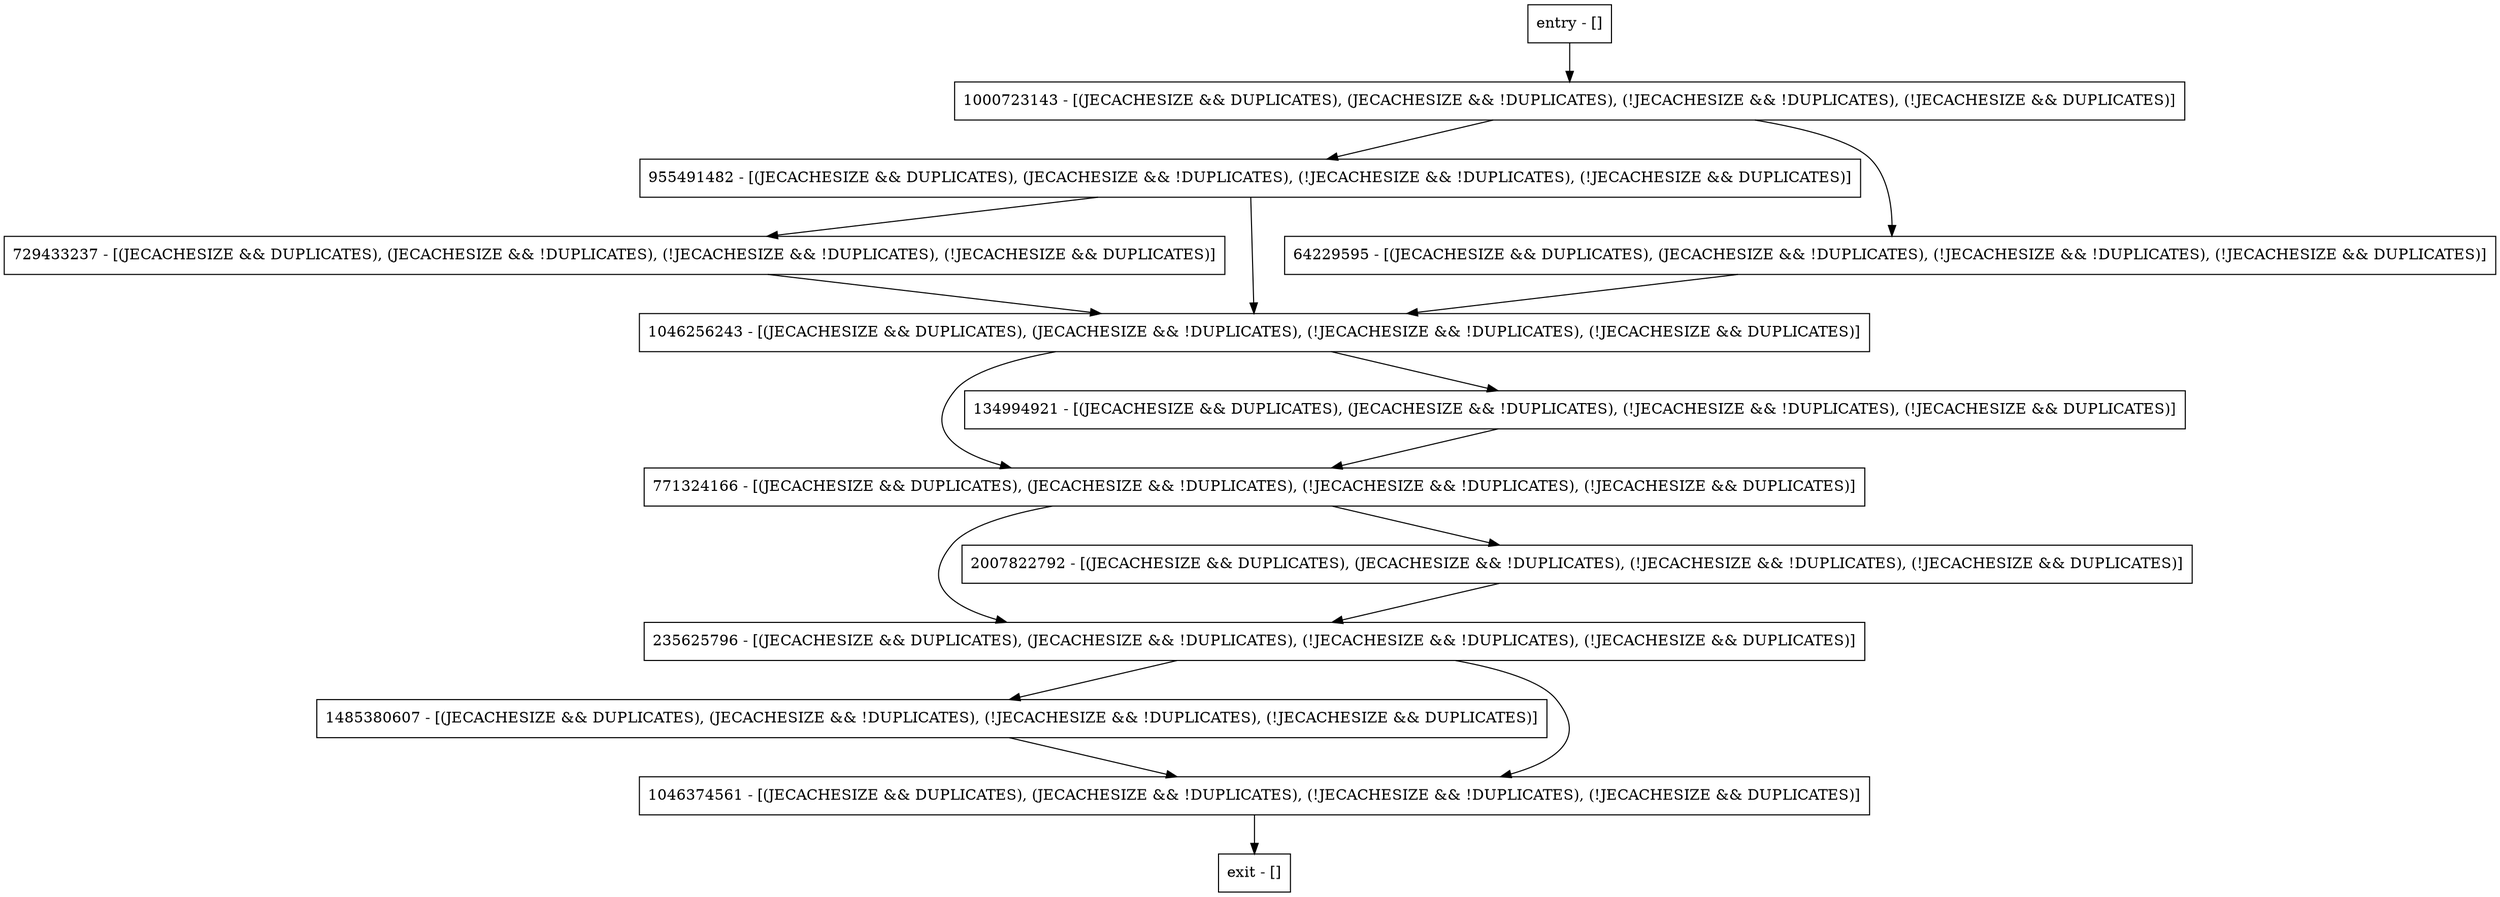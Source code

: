 digraph writeToLog {
node [shape=record];
955491482 [label="955491482 - [(JECACHESIZE && DUPLICATES), (JECACHESIZE && !DUPLICATES), (!JECACHESIZE && !DUPLICATES), (!JECACHESIZE && DUPLICATES)]"];
1485380607 [label="1485380607 - [(JECACHESIZE && DUPLICATES), (JECACHESIZE && !DUPLICATES), (!JECACHESIZE && !DUPLICATES), (!JECACHESIZE && DUPLICATES)]"];
64229595 [label="64229595 - [(JECACHESIZE && DUPLICATES), (JECACHESIZE && !DUPLICATES), (!JECACHESIZE && !DUPLICATES), (!JECACHESIZE && DUPLICATES)]"];
771324166 [label="771324166 - [(JECACHESIZE && DUPLICATES), (JECACHESIZE && !DUPLICATES), (!JECACHESIZE && !DUPLICATES), (!JECACHESIZE && DUPLICATES)]"];
235625796 [label="235625796 - [(JECACHESIZE && DUPLICATES), (JECACHESIZE && !DUPLICATES), (!JECACHESIZE && !DUPLICATES), (!JECACHESIZE && DUPLICATES)]"];
1000723143 [label="1000723143 - [(JECACHESIZE && DUPLICATES), (JECACHESIZE && !DUPLICATES), (!JECACHESIZE && !DUPLICATES), (!JECACHESIZE && DUPLICATES)]"];
134994921 [label="134994921 - [(JECACHESIZE && DUPLICATES), (JECACHESIZE && !DUPLICATES), (!JECACHESIZE && !DUPLICATES), (!JECACHESIZE && DUPLICATES)]"];
entry [label="entry - []"];
exit [label="exit - []"];
729433237 [label="729433237 - [(JECACHESIZE && DUPLICATES), (JECACHESIZE && !DUPLICATES), (!JECACHESIZE && !DUPLICATES), (!JECACHESIZE && DUPLICATES)]"];
1046374561 [label="1046374561 - [(JECACHESIZE && DUPLICATES), (JECACHESIZE && !DUPLICATES), (!JECACHESIZE && !DUPLICATES), (!JECACHESIZE && DUPLICATES)]"];
1046256243 [label="1046256243 - [(JECACHESIZE && DUPLICATES), (JECACHESIZE && !DUPLICATES), (!JECACHESIZE && !DUPLICATES), (!JECACHESIZE && DUPLICATES)]"];
2007822792 [label="2007822792 - [(JECACHESIZE && DUPLICATES), (JECACHESIZE && !DUPLICATES), (!JECACHESIZE && !DUPLICATES), (!JECACHESIZE && DUPLICATES)]"];
entry;
exit;
955491482 -> 729433237;
955491482 -> 1046256243;
1485380607 -> 1046374561;
64229595 -> 1046256243;
771324166 -> 235625796;
771324166 -> 2007822792;
235625796 -> 1485380607;
235625796 -> 1046374561;
1000723143 -> 955491482;
1000723143 -> 64229595;
134994921 -> 771324166;
entry -> 1000723143;
729433237 -> 1046256243;
1046374561 -> exit;
1046256243 -> 771324166;
1046256243 -> 134994921;
2007822792 -> 235625796;
}
